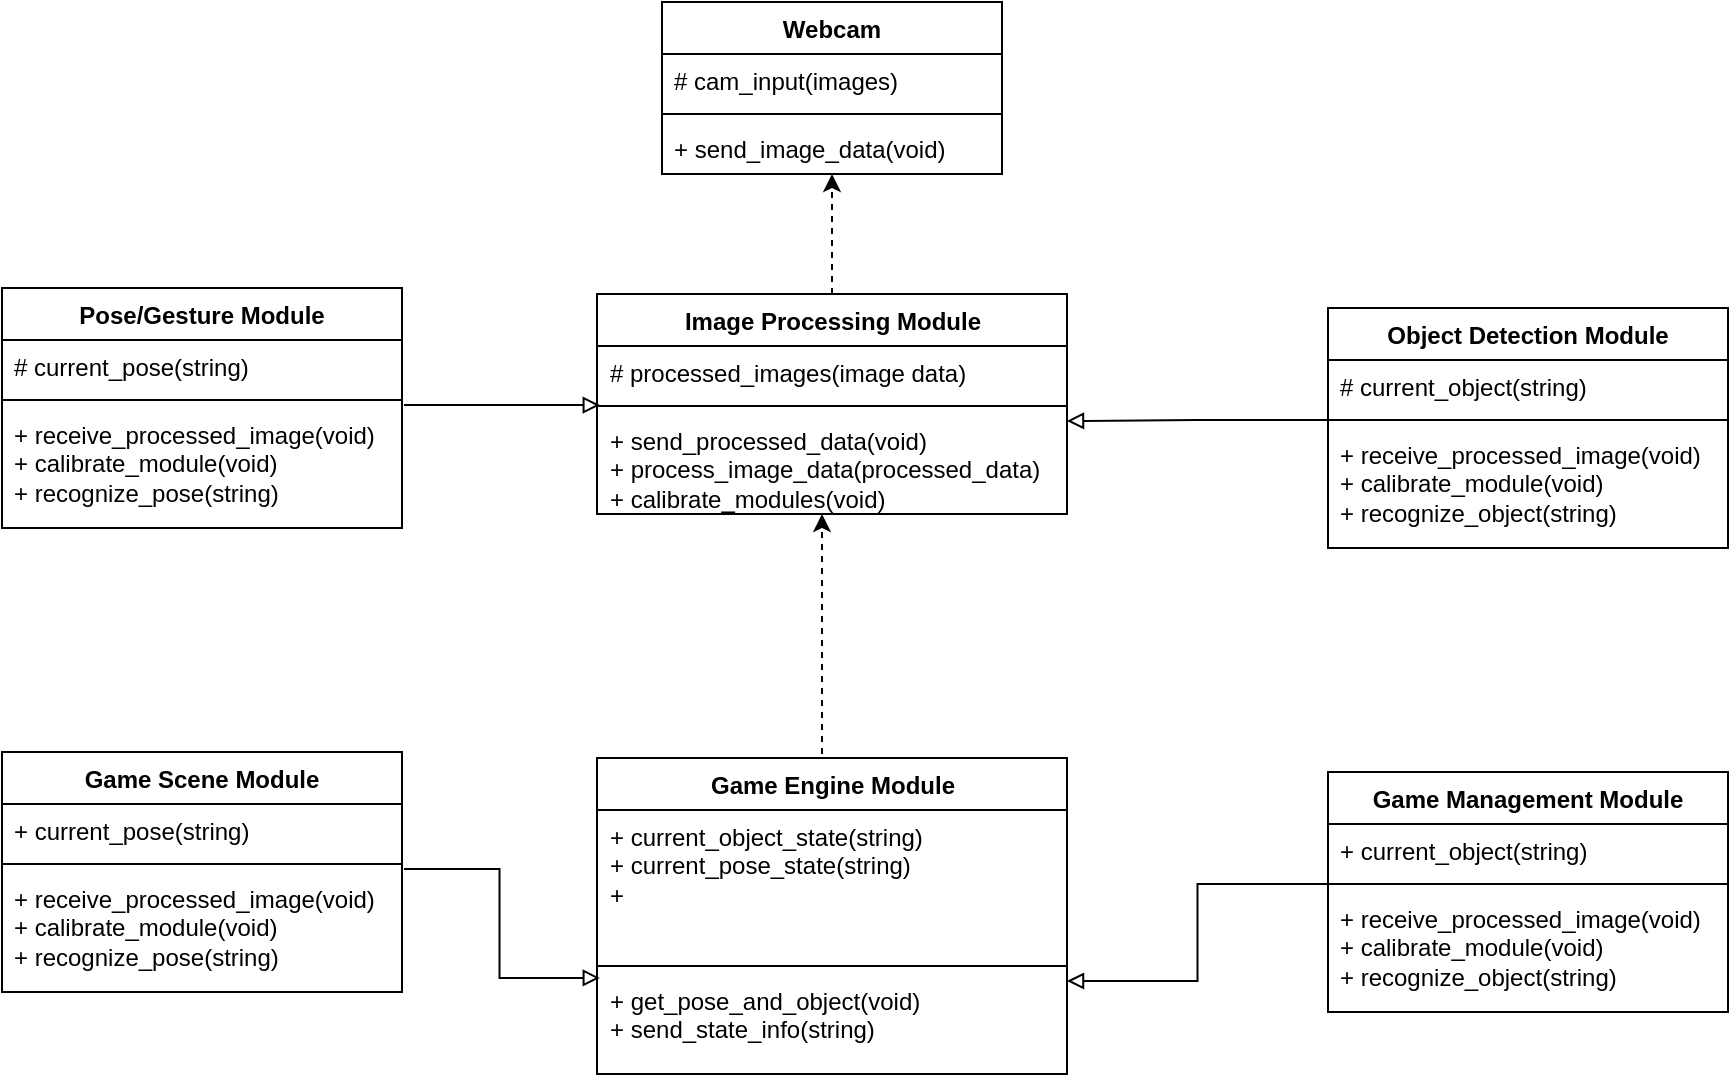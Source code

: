 <mxfile version="21.3.0" type="github">
  <diagram name="Page-1" id="sGBAXphiRTPWu8UHCnOA">
    <mxGraphModel dx="1818" dy="629" grid="1" gridSize="10" guides="1" tooltips="1" connect="1" arrows="1" fold="1" page="1" pageScale="1" pageWidth="850" pageHeight="1100" math="0" shadow="0">
      <root>
        <mxCell id="0" />
        <mxCell id="1" parent="0" />
        <mxCell id="FipW-_BVYp_iPKXNXa2D-7" value="Webcam" style="swimlane;fontStyle=1;align=center;verticalAlign=top;childLayout=stackLayout;horizontal=1;startSize=26;horizontalStack=0;resizeParent=1;resizeParentMax=0;resizeLast=0;collapsible=1;marginBottom=0;whiteSpace=wrap;html=1;" vertex="1" parent="1">
          <mxGeometry x="220" y="14" width="170" height="86" as="geometry" />
        </mxCell>
        <mxCell id="FipW-_BVYp_iPKXNXa2D-8" value="# cam_input(images)" style="text;strokeColor=none;fillColor=none;align=left;verticalAlign=top;spacingLeft=4;spacingRight=4;overflow=hidden;rotatable=0;points=[[0,0.5],[1,0.5]];portConstraint=eastwest;whiteSpace=wrap;html=1;" vertex="1" parent="FipW-_BVYp_iPKXNXa2D-7">
          <mxGeometry y="26" width="170" height="26" as="geometry" />
        </mxCell>
        <mxCell id="FipW-_BVYp_iPKXNXa2D-9" value="" style="line;strokeWidth=1;fillColor=none;align=left;verticalAlign=middle;spacingTop=-1;spacingLeft=3;spacingRight=3;rotatable=0;labelPosition=right;points=[];portConstraint=eastwest;strokeColor=inherit;" vertex="1" parent="FipW-_BVYp_iPKXNXa2D-7">
          <mxGeometry y="52" width="170" height="8" as="geometry" />
        </mxCell>
        <mxCell id="FipW-_BVYp_iPKXNXa2D-10" value="+ send_image_data(void)" style="text;strokeColor=none;fillColor=none;align=left;verticalAlign=top;spacingLeft=4;spacingRight=4;overflow=hidden;rotatable=0;points=[[0,0.5],[1,0.5]];portConstraint=eastwest;whiteSpace=wrap;html=1;" vertex="1" parent="FipW-_BVYp_iPKXNXa2D-7">
          <mxGeometry y="60" width="170" height="26" as="geometry" />
        </mxCell>
        <mxCell id="FipW-_BVYp_iPKXNXa2D-24" style="edgeStyle=orthogonalEdgeStyle;rounded=0;orthogonalLoop=1;jettySize=auto;html=1;exitX=0.5;exitY=0;exitDx=0;exitDy=0;dashed=1;" edge="1" parent="1" source="FipW-_BVYp_iPKXNXa2D-11">
          <mxGeometry relative="1" as="geometry">
            <mxPoint x="305" y="100" as="targetPoint" />
          </mxGeometry>
        </mxCell>
        <mxCell id="FipW-_BVYp_iPKXNXa2D-11" value="Image Processing Module" style="swimlane;fontStyle=1;align=center;verticalAlign=top;childLayout=stackLayout;horizontal=1;startSize=26;horizontalStack=0;resizeParent=1;resizeParentMax=0;resizeLast=0;collapsible=1;marginBottom=0;whiteSpace=wrap;html=1;" vertex="1" parent="1">
          <mxGeometry x="187.5" y="160" width="235" height="110" as="geometry" />
        </mxCell>
        <mxCell id="FipW-_BVYp_iPKXNXa2D-12" value="# processed_images(image data)" style="text;strokeColor=none;fillColor=none;align=left;verticalAlign=top;spacingLeft=4;spacingRight=4;overflow=hidden;rotatable=0;points=[[0,0.5],[1,0.5]];portConstraint=eastwest;whiteSpace=wrap;html=1;" vertex="1" parent="FipW-_BVYp_iPKXNXa2D-11">
          <mxGeometry y="26" width="235" height="26" as="geometry" />
        </mxCell>
        <mxCell id="FipW-_BVYp_iPKXNXa2D-13" value="" style="line;strokeWidth=1;fillColor=none;align=left;verticalAlign=middle;spacingTop=-1;spacingLeft=3;spacingRight=3;rotatable=0;labelPosition=right;points=[];portConstraint=eastwest;strokeColor=inherit;" vertex="1" parent="FipW-_BVYp_iPKXNXa2D-11">
          <mxGeometry y="52" width="235" height="8" as="geometry" />
        </mxCell>
        <mxCell id="FipW-_BVYp_iPKXNXa2D-14" value="+ send_processed_data(void)&lt;br&gt;+ process_image_data(processed_data)&lt;br&gt;+ calibrate_modules(void)" style="text;strokeColor=none;fillColor=none;align=left;verticalAlign=top;spacingLeft=4;spacingRight=4;overflow=hidden;rotatable=0;points=[[0,0.5],[1,0.5]];portConstraint=eastwest;whiteSpace=wrap;html=1;" vertex="1" parent="FipW-_BVYp_iPKXNXa2D-11">
          <mxGeometry y="60" width="235" height="50" as="geometry" />
        </mxCell>
        <mxCell id="FipW-_BVYp_iPKXNXa2D-26" style="edgeStyle=orthogonalEdgeStyle;rounded=0;orthogonalLoop=1;jettySize=auto;html=1;exitX=1.005;exitY=-0.025;exitDx=0;exitDy=0;endArrow=block;endFill=0;entryX=0.006;entryY=1.135;entryDx=0;entryDy=0;entryPerimeter=0;exitPerimeter=0;" edge="1" parent="1" source="FipW-_BVYp_iPKXNXa2D-18" target="FipW-_BVYp_iPKXNXa2D-12">
          <mxGeometry relative="1" as="geometry">
            <mxPoint x="190" y="280" as="targetPoint" />
          </mxGeometry>
        </mxCell>
        <mxCell id="FipW-_BVYp_iPKXNXa2D-15" value="Pose/Gesture Module" style="swimlane;fontStyle=1;align=center;verticalAlign=top;childLayout=stackLayout;horizontal=1;startSize=26;horizontalStack=0;resizeParent=1;resizeParentMax=0;resizeLast=0;collapsible=1;marginBottom=0;whiteSpace=wrap;html=1;" vertex="1" parent="1">
          <mxGeometry x="-110" y="157" width="200" height="120" as="geometry" />
        </mxCell>
        <mxCell id="FipW-_BVYp_iPKXNXa2D-16" value="# current_pose(string)" style="text;strokeColor=none;fillColor=none;align=left;verticalAlign=top;spacingLeft=4;spacingRight=4;overflow=hidden;rotatable=0;points=[[0,0.5],[1,0.5]];portConstraint=eastwest;whiteSpace=wrap;html=1;" vertex="1" parent="FipW-_BVYp_iPKXNXa2D-15">
          <mxGeometry y="26" width="200" height="26" as="geometry" />
        </mxCell>
        <mxCell id="FipW-_BVYp_iPKXNXa2D-17" value="" style="line;strokeWidth=1;fillColor=none;align=left;verticalAlign=middle;spacingTop=-1;spacingLeft=3;spacingRight=3;rotatable=0;labelPosition=right;points=[];portConstraint=eastwest;strokeColor=inherit;" vertex="1" parent="FipW-_BVYp_iPKXNXa2D-15">
          <mxGeometry y="52" width="200" height="8" as="geometry" />
        </mxCell>
        <mxCell id="FipW-_BVYp_iPKXNXa2D-18" value="+ receive_processed_image(void)&lt;br&gt;+ calibrate_module(void)&lt;br&gt;+ recognize_pose(string)" style="text;strokeColor=none;fillColor=none;align=left;verticalAlign=top;spacingLeft=4;spacingRight=4;overflow=hidden;rotatable=0;points=[[0,0.5],[1,0.5]];portConstraint=eastwest;whiteSpace=wrap;html=1;" vertex="1" parent="FipW-_BVYp_iPKXNXa2D-15">
          <mxGeometry y="60" width="200" height="60" as="geometry" />
        </mxCell>
        <mxCell id="FipW-_BVYp_iPKXNXa2D-27" style="edgeStyle=orthogonalEdgeStyle;rounded=0;orthogonalLoop=1;jettySize=auto;html=1;exitX=-0.002;exitY=-0.067;exitDx=0;exitDy=0;endArrow=block;endFill=0;entryX=1;entryY=0.07;entryDx=0;entryDy=0;entryPerimeter=0;exitPerimeter=0;" edge="1" parent="1" source="FipW-_BVYp_iPKXNXa2D-22" target="FipW-_BVYp_iPKXNXa2D-14">
          <mxGeometry relative="1" as="geometry">
            <mxPoint x="420" y="280" as="targetPoint" />
          </mxGeometry>
        </mxCell>
        <mxCell id="FipW-_BVYp_iPKXNXa2D-19" value="Object Detection Module" style="swimlane;fontStyle=1;align=center;verticalAlign=top;childLayout=stackLayout;horizontal=1;startSize=26;horizontalStack=0;resizeParent=1;resizeParentMax=0;resizeLast=0;collapsible=1;marginBottom=0;whiteSpace=wrap;html=1;" vertex="1" parent="1">
          <mxGeometry x="553" y="167" width="200" height="120" as="geometry" />
        </mxCell>
        <mxCell id="FipW-_BVYp_iPKXNXa2D-20" value="# current_object(string)" style="text;strokeColor=none;fillColor=none;align=left;verticalAlign=top;spacingLeft=4;spacingRight=4;overflow=hidden;rotatable=0;points=[[0,0.5],[1,0.5]];portConstraint=eastwest;whiteSpace=wrap;html=1;" vertex="1" parent="FipW-_BVYp_iPKXNXa2D-19">
          <mxGeometry y="26" width="200" height="26" as="geometry" />
        </mxCell>
        <mxCell id="FipW-_BVYp_iPKXNXa2D-21" value="" style="line;strokeWidth=1;fillColor=none;align=left;verticalAlign=middle;spacingTop=-1;spacingLeft=3;spacingRight=3;rotatable=0;labelPosition=right;points=[];portConstraint=eastwest;strokeColor=inherit;" vertex="1" parent="FipW-_BVYp_iPKXNXa2D-19">
          <mxGeometry y="52" width="200" height="8" as="geometry" />
        </mxCell>
        <mxCell id="FipW-_BVYp_iPKXNXa2D-22" value="+ receive_processed_image(void)&lt;br style=&quot;border-color: var(--border-color);&quot;&gt;+ calibrate_module(void)&lt;br style=&quot;border-color: var(--border-color);&quot;&gt;+ recognize_object(string)" style="text;strokeColor=none;fillColor=none;align=left;verticalAlign=top;spacingLeft=4;spacingRight=4;overflow=hidden;rotatable=0;points=[[0,0.5],[1,0.5]];portConstraint=eastwest;whiteSpace=wrap;html=1;" vertex="1" parent="FipW-_BVYp_iPKXNXa2D-19">
          <mxGeometry y="60" width="200" height="60" as="geometry" />
        </mxCell>
        <mxCell id="FipW-_BVYp_iPKXNXa2D-46" value="Game Engine Module" style="swimlane;fontStyle=1;align=center;verticalAlign=top;childLayout=stackLayout;horizontal=1;startSize=26;horizontalStack=0;resizeParent=1;resizeParentMax=0;resizeLast=0;collapsible=1;marginBottom=0;whiteSpace=wrap;html=1;" vertex="1" parent="1">
          <mxGeometry x="187.5" y="392" width="235" height="158" as="geometry" />
        </mxCell>
        <mxCell id="FipW-_BVYp_iPKXNXa2D-47" value="+ current_object_state(string)&lt;br&gt;+ current_pose_state(string)&lt;br&gt;+&amp;nbsp;" style="text;strokeColor=none;fillColor=none;align=left;verticalAlign=top;spacingLeft=4;spacingRight=4;overflow=hidden;rotatable=0;points=[[0,0.5],[1,0.5]];portConstraint=eastwest;whiteSpace=wrap;html=1;" vertex="1" parent="FipW-_BVYp_iPKXNXa2D-46">
          <mxGeometry y="26" width="235" height="74" as="geometry" />
        </mxCell>
        <mxCell id="FipW-_BVYp_iPKXNXa2D-48" value="" style="line;strokeWidth=1;fillColor=none;align=left;verticalAlign=middle;spacingTop=-1;spacingLeft=3;spacingRight=3;rotatable=0;labelPosition=right;points=[];portConstraint=eastwest;strokeColor=inherit;" vertex="1" parent="FipW-_BVYp_iPKXNXa2D-46">
          <mxGeometry y="100" width="235" height="8" as="geometry" />
        </mxCell>
        <mxCell id="FipW-_BVYp_iPKXNXa2D-49" value="+ get_pose_and_object(void)&lt;br style=&quot;border-color: var(--border-color);&quot;&gt;+ send_state_info(string)" style="text;strokeColor=none;fillColor=none;align=left;verticalAlign=top;spacingLeft=4;spacingRight=4;overflow=hidden;rotatable=0;points=[[0,0.5],[1,0.5]];portConstraint=eastwest;whiteSpace=wrap;html=1;" vertex="1" parent="FipW-_BVYp_iPKXNXa2D-46">
          <mxGeometry y="108" width="235" height="50" as="geometry" />
        </mxCell>
        <mxCell id="FipW-_BVYp_iPKXNXa2D-50" style="edgeStyle=orthogonalEdgeStyle;rounded=0;orthogonalLoop=1;jettySize=auto;html=1;exitX=1.005;exitY=-0.025;exitDx=0;exitDy=0;endArrow=block;endFill=0;entryX=0.006;entryY=1.135;entryDx=0;entryDy=0;entryPerimeter=0;exitPerimeter=0;" edge="1" parent="1" source="FipW-_BVYp_iPKXNXa2D-54" target="FipW-_BVYp_iPKXNXa2D-47">
          <mxGeometry relative="1" as="geometry">
            <mxPoint x="190" y="512" as="targetPoint" />
          </mxGeometry>
        </mxCell>
        <mxCell id="FipW-_BVYp_iPKXNXa2D-51" value="Game Scene Module" style="swimlane;fontStyle=1;align=center;verticalAlign=top;childLayout=stackLayout;horizontal=1;startSize=26;horizontalStack=0;resizeParent=1;resizeParentMax=0;resizeLast=0;collapsible=1;marginBottom=0;whiteSpace=wrap;html=1;" vertex="1" parent="1">
          <mxGeometry x="-110" y="389" width="200" height="120" as="geometry" />
        </mxCell>
        <mxCell id="FipW-_BVYp_iPKXNXa2D-52" value="+ current_pose(string)" style="text;strokeColor=none;fillColor=none;align=left;verticalAlign=top;spacingLeft=4;spacingRight=4;overflow=hidden;rotatable=0;points=[[0,0.5],[1,0.5]];portConstraint=eastwest;whiteSpace=wrap;html=1;" vertex="1" parent="FipW-_BVYp_iPKXNXa2D-51">
          <mxGeometry y="26" width="200" height="26" as="geometry" />
        </mxCell>
        <mxCell id="FipW-_BVYp_iPKXNXa2D-53" value="" style="line;strokeWidth=1;fillColor=none;align=left;verticalAlign=middle;spacingTop=-1;spacingLeft=3;spacingRight=3;rotatable=0;labelPosition=right;points=[];portConstraint=eastwest;strokeColor=inherit;" vertex="1" parent="FipW-_BVYp_iPKXNXa2D-51">
          <mxGeometry y="52" width="200" height="8" as="geometry" />
        </mxCell>
        <mxCell id="FipW-_BVYp_iPKXNXa2D-54" value="+ receive_processed_image(void)&lt;br&gt;+ calibrate_module(void)&lt;br&gt;+ recognize_pose(string)" style="text;strokeColor=none;fillColor=none;align=left;verticalAlign=top;spacingLeft=4;spacingRight=4;overflow=hidden;rotatable=0;points=[[0,0.5],[1,0.5]];portConstraint=eastwest;whiteSpace=wrap;html=1;" vertex="1" parent="FipW-_BVYp_iPKXNXa2D-51">
          <mxGeometry y="60" width="200" height="60" as="geometry" />
        </mxCell>
        <mxCell id="FipW-_BVYp_iPKXNXa2D-55" style="edgeStyle=orthogonalEdgeStyle;rounded=0;orthogonalLoop=1;jettySize=auto;html=1;exitX=-0.002;exitY=-0.067;exitDx=0;exitDy=0;endArrow=block;endFill=0;entryX=1;entryY=0.07;entryDx=0;entryDy=0;entryPerimeter=0;exitPerimeter=0;" edge="1" parent="1" source="FipW-_BVYp_iPKXNXa2D-59" target="FipW-_BVYp_iPKXNXa2D-49">
          <mxGeometry relative="1" as="geometry">
            <mxPoint x="420" y="512" as="targetPoint" />
          </mxGeometry>
        </mxCell>
        <mxCell id="FipW-_BVYp_iPKXNXa2D-56" value="Game Management Module" style="swimlane;fontStyle=1;align=center;verticalAlign=top;childLayout=stackLayout;horizontal=1;startSize=26;horizontalStack=0;resizeParent=1;resizeParentMax=0;resizeLast=0;collapsible=1;marginBottom=0;whiteSpace=wrap;html=1;" vertex="1" parent="1">
          <mxGeometry x="553" y="399" width="200" height="120" as="geometry" />
        </mxCell>
        <mxCell id="FipW-_BVYp_iPKXNXa2D-57" value="+ current_object(string)" style="text;strokeColor=none;fillColor=none;align=left;verticalAlign=top;spacingLeft=4;spacingRight=4;overflow=hidden;rotatable=0;points=[[0,0.5],[1,0.5]];portConstraint=eastwest;whiteSpace=wrap;html=1;" vertex="1" parent="FipW-_BVYp_iPKXNXa2D-56">
          <mxGeometry y="26" width="200" height="26" as="geometry" />
        </mxCell>
        <mxCell id="FipW-_BVYp_iPKXNXa2D-58" value="" style="line;strokeWidth=1;fillColor=none;align=left;verticalAlign=middle;spacingTop=-1;spacingLeft=3;spacingRight=3;rotatable=0;labelPosition=right;points=[];portConstraint=eastwest;strokeColor=inherit;" vertex="1" parent="FipW-_BVYp_iPKXNXa2D-56">
          <mxGeometry y="52" width="200" height="8" as="geometry" />
        </mxCell>
        <mxCell id="FipW-_BVYp_iPKXNXa2D-59" value="+ receive_processed_image(void)&lt;br style=&quot;border-color: var(--border-color);&quot;&gt;+ calibrate_module(void)&lt;br style=&quot;border-color: var(--border-color);&quot;&gt;+ recognize_object(string)" style="text;strokeColor=none;fillColor=none;align=left;verticalAlign=top;spacingLeft=4;spacingRight=4;overflow=hidden;rotatable=0;points=[[0,0.5],[1,0.5]];portConstraint=eastwest;whiteSpace=wrap;html=1;" vertex="1" parent="FipW-_BVYp_iPKXNXa2D-56">
          <mxGeometry y="60" width="200" height="60" as="geometry" />
        </mxCell>
        <mxCell id="FipW-_BVYp_iPKXNXa2D-60" style="edgeStyle=orthogonalEdgeStyle;rounded=0;orthogonalLoop=1;jettySize=auto;html=1;dashed=1;" edge="1" parent="1">
          <mxGeometry relative="1" as="geometry">
            <mxPoint x="300" y="270" as="targetPoint" />
            <mxPoint x="300" y="390" as="sourcePoint" />
          </mxGeometry>
        </mxCell>
      </root>
    </mxGraphModel>
  </diagram>
</mxfile>
